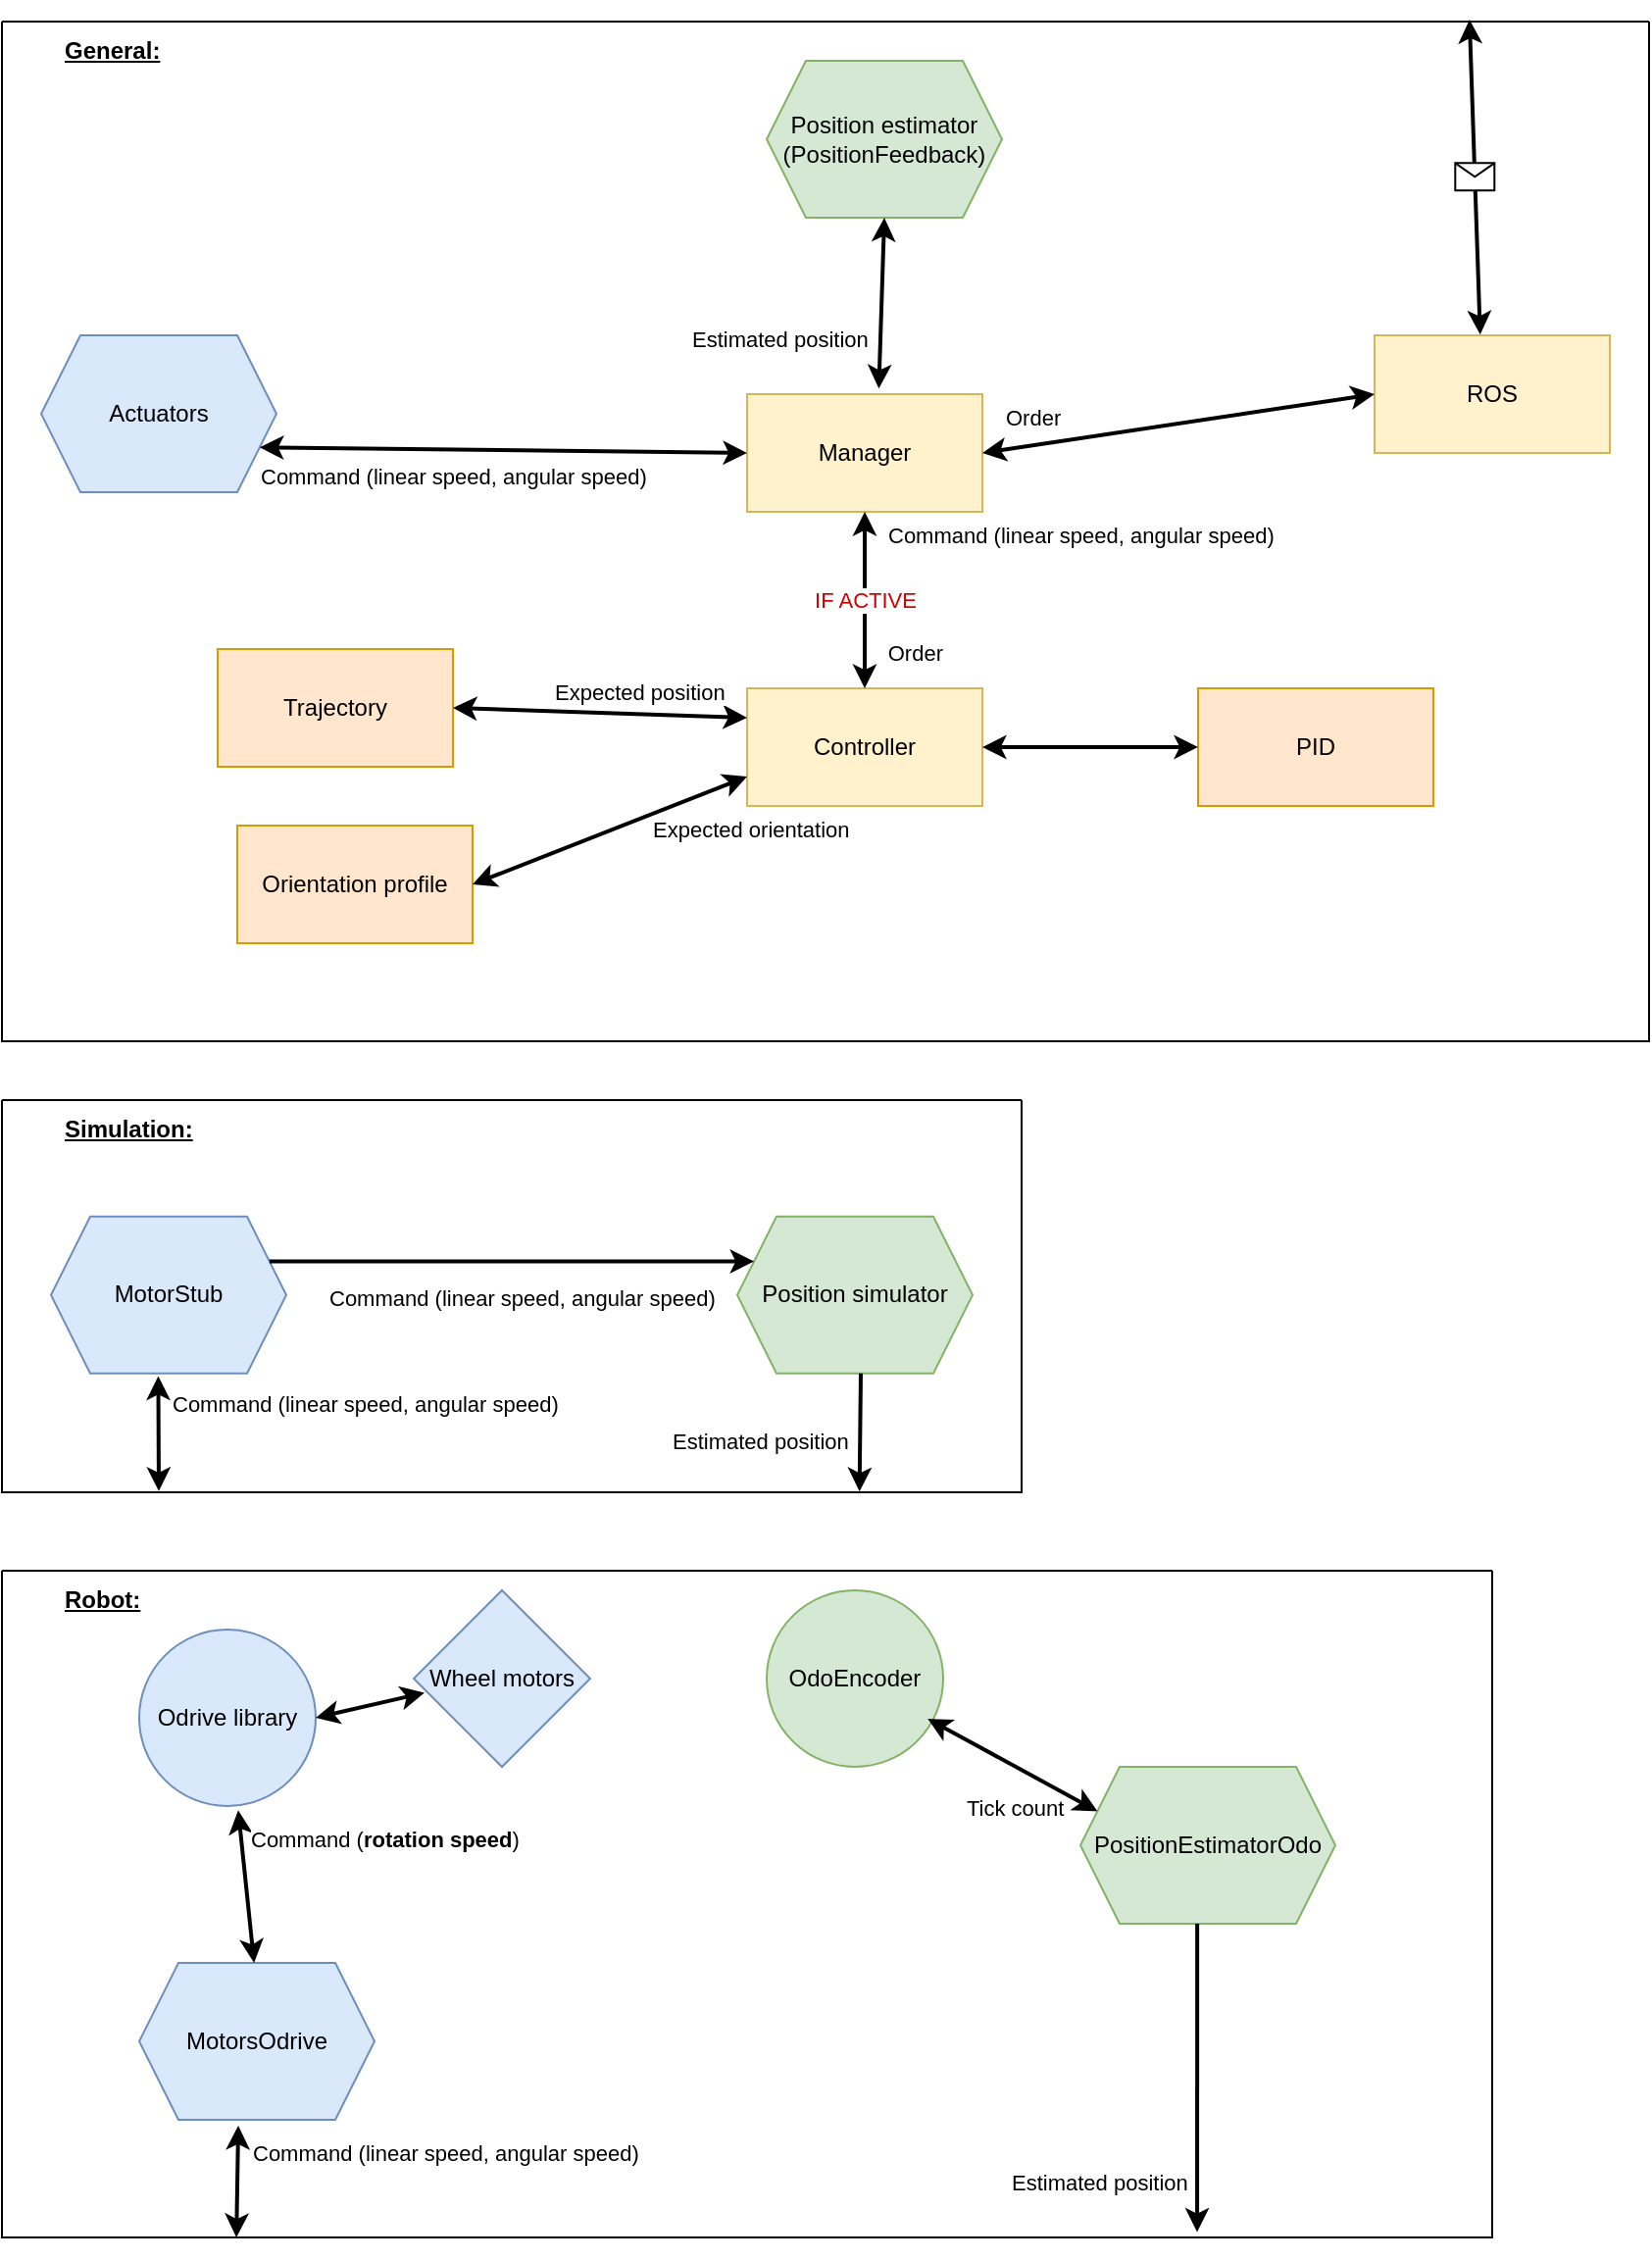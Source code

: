 <mxfile version="24.7.17">
  <diagram name="Page-1" id="yHgKQ9bQW7pYJJVfpE5G">
    <mxGraphModel dx="1114" dy="836" grid="1" gridSize="10" guides="1" tooltips="1" connect="1" arrows="1" fold="1" page="1" pageScale="1" pageWidth="850" pageHeight="1100" math="0" shadow="0">
      <root>
        <mxCell id="0" />
        <mxCell id="1" parent="0" />
        <mxCell id="NFa87qS9jPOEJHoXNlXV-98" value="" style="swimlane;startSize=0;" parent="1" vertex="1">
          <mxGeometry x="60" y="610" width="520" height="200" as="geometry" />
        </mxCell>
        <mxCell id="NFa87qS9jPOEJHoXNlXV-99" value="MotorStub" style="shape=hexagon;perimeter=hexagonPerimeter2;whiteSpace=wrap;html=1;fixedSize=1;fillColor=#dae8fc;strokeColor=#6c8ebf;" parent="NFa87qS9jPOEJHoXNlXV-98" vertex="1">
          <mxGeometry x="25" y="59.4" width="120" height="80" as="geometry" />
        </mxCell>
        <mxCell id="NFa87qS9jPOEJHoXNlXV-100" value="Position simulator" style="shape=hexagon;perimeter=hexagonPerimeter2;whiteSpace=wrap;html=1;fixedSize=1;fillColor=#d5e8d4;strokeColor=#82b366;" parent="NFa87qS9jPOEJHoXNlXV-98" vertex="1">
          <mxGeometry x="375" y="59.4" width="120" height="80" as="geometry" />
        </mxCell>
        <mxCell id="NFa87qS9jPOEJHoXNlXV-101" value="" style="endArrow=none;html=1;rounded=0;strokeWidth=2;startArrow=classic;startFill=1;exitX=0;exitY=0.25;exitDx=0;exitDy=0;entryX=1;entryY=0.25;entryDx=0;entryDy=0;endFill=0;" parent="NFa87qS9jPOEJHoXNlXV-98" source="NFa87qS9jPOEJHoXNlXV-100" target="NFa87qS9jPOEJHoXNlXV-99" edge="1">
          <mxGeometry relative="1" as="geometry">
            <mxPoint x="-124" y="109.4" as="sourcePoint" />
            <mxPoint x="125" y="112.4" as="targetPoint" />
          </mxGeometry>
        </mxCell>
        <mxCell id="NFa87qS9jPOEJHoXNlXV-102" value="&lt;div&gt;Command (linear speed, angular speed)&lt;br&gt;&lt;/div&gt;" style="edgeLabel;resizable=0;html=1;;align=left;verticalAlign=bottom;" parent="NFa87qS9jPOEJHoXNlXV-101" connectable="0" vertex="1">
          <mxGeometry x="-1" relative="1" as="geometry">
            <mxPoint x="-219" y="27" as="offset" />
          </mxGeometry>
        </mxCell>
        <mxCell id="NFa87qS9jPOEJHoXNlXV-105" value="Simulation:" style="text;html=1;align=left;verticalAlign=middle;whiteSpace=wrap;rounded=0;fontStyle=5" parent="NFa87qS9jPOEJHoXNlXV-98" vertex="1">
          <mxGeometry x="30" width="100" height="30" as="geometry" />
        </mxCell>
        <mxCell id="NFa87qS9jPOEJHoXNlXV-106" value="" style="endArrow=classic;html=1;rounded=0;strokeWidth=2;startArrow=classic;startFill=1;exitX=0.456;exitY=1.017;exitDx=0;exitDy=0;exitPerimeter=0;" parent="NFa87qS9jPOEJHoXNlXV-98" source="NFa87qS9jPOEJHoXNlXV-99" edge="1">
          <mxGeometry relative="1" as="geometry">
            <mxPoint x="55" y="159.4" as="sourcePoint" />
            <mxPoint x="80" y="199.4" as="targetPoint" />
          </mxGeometry>
        </mxCell>
        <mxCell id="NFa87qS9jPOEJHoXNlXV-107" value="&lt;div&gt;Command (linear speed, angular speed)&lt;br&gt;&lt;/div&gt;" style="edgeLabel;resizable=0;html=1;;align=left;verticalAlign=bottom;" parent="NFa87qS9jPOEJHoXNlXV-106" connectable="0" vertex="1">
          <mxGeometry x="-1" relative="1" as="geometry">
            <mxPoint x="5" y="23" as="offset" />
          </mxGeometry>
        </mxCell>
        <mxCell id="NFa87qS9jPOEJHoXNlXV-109" value="" style="endArrow=none;html=1;rounded=0;strokeWidth=2;startArrow=classic;startFill=1;entryX=0.5;entryY=1;entryDx=0;entryDy=0;endFill=0;exitX=0.841;exitY=0.998;exitDx=0;exitDy=0;exitPerimeter=0;" parent="NFa87qS9jPOEJHoXNlXV-98" source="NFa87qS9jPOEJHoXNlXV-98" edge="1">
          <mxGeometry relative="1" as="geometry">
            <mxPoint x="482.08" y="200.0" as="sourcePoint" />
            <mxPoint x="438" y="139.4" as="targetPoint" />
          </mxGeometry>
        </mxCell>
        <mxCell id="NFa87qS9jPOEJHoXNlXV-110" value="Estimated position" style="edgeLabel;resizable=0;html=1;;align=left;verticalAlign=bottom;" parent="NFa87qS9jPOEJHoXNlXV-109" connectable="0" vertex="1">
          <mxGeometry x="-1" relative="1" as="geometry">
            <mxPoint x="-97" y="-17" as="offset" />
          </mxGeometry>
        </mxCell>
        <mxCell id="NFa87qS9jPOEJHoXNlXV-111" value="" style="swimlane;startSize=0;" parent="1" vertex="1">
          <mxGeometry x="60" y="850" width="760" height="340" as="geometry" />
        </mxCell>
        <mxCell id="NFa87qS9jPOEJHoXNlXV-112" value="MotorsOdrive" style="shape=hexagon;perimeter=hexagonPerimeter2;whiteSpace=wrap;html=1;fixedSize=1;fillColor=#dae8fc;strokeColor=#6c8ebf;" parent="NFa87qS9jPOEJHoXNlXV-111" vertex="1">
          <mxGeometry x="70" y="200" width="120" height="80" as="geometry" />
        </mxCell>
        <mxCell id="NFa87qS9jPOEJHoXNlXV-113" value="PositionEstimatorOdo" style="shape=hexagon;perimeter=hexagonPerimeter2;whiteSpace=wrap;html=1;fixedSize=1;fillColor=#d5e8d4;strokeColor=#82b366;" parent="NFa87qS9jPOEJHoXNlXV-111" vertex="1">
          <mxGeometry x="550" y="100" width="130" height="80" as="geometry" />
        </mxCell>
        <mxCell id="NFa87qS9jPOEJHoXNlXV-116" value="Robot:" style="text;html=1;align=left;verticalAlign=middle;whiteSpace=wrap;rounded=0;fontStyle=5" parent="NFa87qS9jPOEJHoXNlXV-111" vertex="1">
          <mxGeometry x="30" width="100" height="30" as="geometry" />
        </mxCell>
        <mxCell id="NFa87qS9jPOEJHoXNlXV-126" value="Odrive library" style="ellipse;whiteSpace=wrap;html=1;aspect=fixed;fillColor=#dae8fc;strokeColor=#6c8ebf;" parent="NFa87qS9jPOEJHoXNlXV-111" vertex="1">
          <mxGeometry x="70" y="30" width="90" height="90" as="geometry" />
        </mxCell>
        <mxCell id="NFa87qS9jPOEJHoXNlXV-127" value="" style="endArrow=classic;html=1;rounded=0;strokeWidth=2;startArrow=classic;startFill=1;exitX=0.421;exitY=1.037;exitDx=0;exitDy=0;exitPerimeter=0;" parent="NFa87qS9jPOEJHoXNlXV-111" source="NFa87qS9jPOEJHoXNlXV-112" edge="1">
          <mxGeometry relative="1" as="geometry">
            <mxPoint x="119.58" y="281" as="sourcePoint" />
            <mxPoint x="119.58" y="340" as="targetPoint" />
          </mxGeometry>
        </mxCell>
        <mxCell id="NFa87qS9jPOEJHoXNlXV-128" value="&lt;div&gt;Command (linear speed, angular speed)&lt;br&gt;&lt;/div&gt;" style="edgeLabel;resizable=0;html=1;;align=left;verticalAlign=bottom;" parent="NFa87qS9jPOEJHoXNlXV-127" connectable="0" vertex="1">
          <mxGeometry x="-1" relative="1" as="geometry">
            <mxPoint x="5" y="23" as="offset" />
          </mxGeometry>
        </mxCell>
        <mxCell id="NFa87qS9jPOEJHoXNlXV-130" value="" style="endArrow=classic;html=1;rounded=0;strokeWidth=2;startArrow=classic;startFill=1;exitX=0.561;exitY=1.024;exitDx=0;exitDy=0;exitPerimeter=0;" parent="NFa87qS9jPOEJHoXNlXV-111" source="NFa87qS9jPOEJHoXNlXV-126" edge="1">
          <mxGeometry relative="1" as="geometry">
            <mxPoint x="130" y="143" as="sourcePoint" />
            <mxPoint x="128.58" y="200" as="targetPoint" />
          </mxGeometry>
        </mxCell>
        <mxCell id="NFa87qS9jPOEJHoXNlXV-131" value="&lt;div&gt;Command (&lt;b&gt;rotation speed&lt;/b&gt;)&lt;br&gt;&lt;/div&gt;" style="edgeLabel;resizable=0;html=1;;align=left;verticalAlign=bottom;" parent="NFa87qS9jPOEJHoXNlXV-130" connectable="0" vertex="1">
          <mxGeometry x="-1" relative="1" as="geometry">
            <mxPoint x="5" y="23" as="offset" />
          </mxGeometry>
        </mxCell>
        <mxCell id="NFa87qS9jPOEJHoXNlXV-137" value="Wheel motors" style="rhombus;whiteSpace=wrap;html=1;fillColor=#dae8fc;strokeColor=#6c8ebf;" parent="NFa87qS9jPOEJHoXNlXV-111" vertex="1">
          <mxGeometry x="210" y="10" width="90" height="90" as="geometry" />
        </mxCell>
        <mxCell id="NFa87qS9jPOEJHoXNlXV-138" value="" style="endArrow=classic;html=1;rounded=0;strokeWidth=2;startArrow=classic;startFill=1;exitX=1;exitY=0.5;exitDx=0;exitDy=0;entryX=0.061;entryY=0.58;entryDx=0;entryDy=0;entryPerimeter=0;" parent="NFa87qS9jPOEJHoXNlXV-111" source="NFa87qS9jPOEJHoXNlXV-126" target="NFa87qS9jPOEJHoXNlXV-137" edge="1">
          <mxGeometry relative="1" as="geometry">
            <mxPoint x="130" y="132" as="sourcePoint" />
            <mxPoint x="138.58" y="210" as="targetPoint" />
          </mxGeometry>
        </mxCell>
        <mxCell id="NFa87qS9jPOEJHoXNlXV-139" value="&lt;div&gt;&lt;br&gt;&lt;/div&gt;" style="edgeLabel;resizable=0;html=1;;align=left;verticalAlign=bottom;" parent="NFa87qS9jPOEJHoXNlXV-138" connectable="0" vertex="1">
          <mxGeometry x="-1" relative="1" as="geometry">
            <mxPoint x="5" y="23" as="offset" />
          </mxGeometry>
        </mxCell>
        <mxCell id="NFa87qS9jPOEJHoXNlXV-142" value="OdoEncoder" style="ellipse;whiteSpace=wrap;html=1;fillColor=#d5e8d4;strokeColor=#82b366;" parent="NFa87qS9jPOEJHoXNlXV-111" vertex="1">
          <mxGeometry x="390" y="10" width="90" height="90" as="geometry" />
        </mxCell>
        <mxCell id="NFa87qS9jPOEJHoXNlXV-143" value="" style="endArrow=classic;html=1;rounded=0;strokeWidth=2;startArrow=classic;startFill=1;exitX=0.913;exitY=0.728;exitDx=0;exitDy=0;entryX=0;entryY=0.25;entryDx=0;entryDy=0;exitPerimeter=0;" parent="NFa87qS9jPOEJHoXNlXV-111" source="NFa87qS9jPOEJHoXNlXV-142" target="NFa87qS9jPOEJHoXNlXV-113" edge="1">
          <mxGeometry relative="1" as="geometry">
            <mxPoint x="450.001" y="169.996" as="sourcePoint" />
            <mxPoint x="542.051" y="205.737" as="targetPoint" />
          </mxGeometry>
        </mxCell>
        <mxCell id="NFa87qS9jPOEJHoXNlXV-144" value="&lt;div&gt;Tick count&lt;/div&gt;" style="edgeLabel;resizable=0;html=1;;align=left;verticalAlign=bottom;" parent="NFa87qS9jPOEJHoXNlXV-143" connectable="0" vertex="1">
          <mxGeometry x="-1" relative="1" as="geometry">
            <mxPoint x="18" y="54" as="offset" />
          </mxGeometry>
        </mxCell>
        <mxCell id="NFa87qS9jPOEJHoXNlXV-146" value="" style="endArrow=none;html=1;rounded=0;strokeWidth=2;startArrow=classic;startFill=1;entryX=0.5;entryY=1;entryDx=0;entryDy=0;endFill=0;exitX=0.802;exitY=0.992;exitDx=0;exitDy=0;exitPerimeter=0;" parent="NFa87qS9jPOEJHoXNlXV-111" source="NFa87qS9jPOEJHoXNlXV-111" edge="1">
          <mxGeometry relative="1" as="geometry">
            <mxPoint x="609.58" y="241" as="sourcePoint" />
            <mxPoint x="609.58" y="180" as="targetPoint" />
          </mxGeometry>
        </mxCell>
        <mxCell id="NFa87qS9jPOEJHoXNlXV-147" value="Estimated position" style="edgeLabel;resizable=0;html=1;;align=left;verticalAlign=bottom;" parent="NFa87qS9jPOEJHoXNlXV-146" connectable="0" vertex="1">
          <mxGeometry x="-1" relative="1" as="geometry">
            <mxPoint x="-97" y="-17" as="offset" />
          </mxGeometry>
        </mxCell>
        <mxCell id="NFa87qS9jPOEJHoXNlXV-148" value="" style="swimlane;startSize=0;" parent="1" vertex="1">
          <mxGeometry x="60" y="60" width="840" height="520" as="geometry" />
        </mxCell>
        <mxCell id="NFa87qS9jPOEJHoXNlXV-149" value="Manager" style="rounded=0;whiteSpace=wrap;html=1;fillColor=#fff2cc;strokeColor=#d6b656;" parent="NFa87qS9jPOEJHoXNlXV-148" vertex="1">
          <mxGeometry x="380" y="190" width="120" height="60" as="geometry" />
        </mxCell>
        <mxCell id="NFa87qS9jPOEJHoXNlXV-150" value="Controller" style="rounded=0;whiteSpace=wrap;html=1;fillColor=#fff2cc;strokeColor=#d6b656;" parent="NFa87qS9jPOEJHoXNlXV-148" vertex="1">
          <mxGeometry x="380" y="340" width="120" height="60" as="geometry" />
        </mxCell>
        <mxCell id="NFa87qS9jPOEJHoXNlXV-151" value="PID" style="rounded=0;whiteSpace=wrap;html=1;fillColor=#ffe6cc;strokeColor=#d79b00;" parent="NFa87qS9jPOEJHoXNlXV-148" vertex="1">
          <mxGeometry x="610" y="340" width="120" height="60" as="geometry" />
        </mxCell>
        <mxCell id="NFa87qS9jPOEJHoXNlXV-152" value="Position estimator&lt;div&gt;(PositionFeedback)&lt;/div&gt;" style="shape=hexagon;perimeter=hexagonPerimeter2;whiteSpace=wrap;html=1;fixedSize=1;fillColor=#d5e8d4;strokeColor=#82b366;" parent="NFa87qS9jPOEJHoXNlXV-148" vertex="1">
          <mxGeometry x="390" y="20" width="120" height="80" as="geometry" />
        </mxCell>
        <mxCell id="NFa87qS9jPOEJHoXNlXV-153" value="Actuators" style="shape=hexagon;perimeter=hexagonPerimeter2;whiteSpace=wrap;html=1;fixedSize=1;fillColor=#dae8fc;strokeColor=#6c8ebf;" parent="NFa87qS9jPOEJHoXNlXV-148" vertex="1">
          <mxGeometry x="20" y="160" width="120" height="80" as="geometry" />
        </mxCell>
        <mxCell id="NFa87qS9jPOEJHoXNlXV-154" value="Trajectory" style="rounded=0;whiteSpace=wrap;html=1;fillColor=#ffe6cc;strokeColor=#d79b00;" parent="NFa87qS9jPOEJHoXNlXV-148" vertex="1">
          <mxGeometry x="110" y="320" width="120" height="60" as="geometry" />
        </mxCell>
        <mxCell id="NFa87qS9jPOEJHoXNlXV-155" value="Orientation profile" style="rounded=0;whiteSpace=wrap;html=1;fillColor=#ffe6cc;strokeColor=#d79b00;" parent="NFa87qS9jPOEJHoXNlXV-148" vertex="1">
          <mxGeometry x="120" y="410" width="120" height="60" as="geometry" />
        </mxCell>
        <mxCell id="NFa87qS9jPOEJHoXNlXV-156" value="" style="endArrow=classic;html=1;rounded=0;strokeWidth=2;startArrow=classic;startFill=1;exitX=0.5;exitY=1;exitDx=0;exitDy=0;entryX=0.5;entryY=0;entryDx=0;entryDy=0;" parent="NFa87qS9jPOEJHoXNlXV-148" source="NFa87qS9jPOEJHoXNlXV-149" target="NFa87qS9jPOEJHoXNlXV-150" edge="1">
          <mxGeometry relative="1" as="geometry">
            <mxPoint x="370" y="270" as="sourcePoint" />
            <mxPoint x="530" y="270" as="targetPoint" />
          </mxGeometry>
        </mxCell>
        <mxCell id="NFa87qS9jPOEJHoXNlXV-157" value="IF ACTIVE" style="edgeLabel;resizable=0;html=1;;align=center;verticalAlign=middle;fontColor=#CC0000;" parent="NFa87qS9jPOEJHoXNlXV-156" connectable="0" vertex="1">
          <mxGeometry relative="1" as="geometry" />
        </mxCell>
        <mxCell id="NFa87qS9jPOEJHoXNlXV-158" value="Command (linear speed, angular speed)" style="edgeLabel;resizable=0;html=1;;align=left;verticalAlign=bottom;" parent="NFa87qS9jPOEJHoXNlXV-156" connectable="0" vertex="1">
          <mxGeometry x="-1" relative="1" as="geometry">
            <mxPoint x="10" y="20" as="offset" />
          </mxGeometry>
        </mxCell>
        <mxCell id="NFa87qS9jPOEJHoXNlXV-159" value="Order" style="edgeLabel;resizable=0;html=1;;align=right;verticalAlign=bottom;" parent="NFa87qS9jPOEJHoXNlXV-156" connectable="0" vertex="1">
          <mxGeometry x="1" relative="1" as="geometry">
            <mxPoint x="40" y="-10" as="offset" />
          </mxGeometry>
        </mxCell>
        <mxCell id="NFa87qS9jPOEJHoXNlXV-160" value="" style="endArrow=classic;html=1;rounded=0;strokeWidth=2;startArrow=classic;startFill=1;exitX=1;exitY=0.75;exitDx=0;exitDy=0;entryX=0;entryY=0.5;entryDx=0;entryDy=0;" parent="NFa87qS9jPOEJHoXNlXV-148" source="NFa87qS9jPOEJHoXNlXV-153" target="NFa87qS9jPOEJHoXNlXV-149" edge="1">
          <mxGeometry relative="1" as="geometry">
            <mxPoint x="450" y="260" as="sourcePoint" />
            <mxPoint x="450" y="350" as="targetPoint" />
          </mxGeometry>
        </mxCell>
        <mxCell id="NFa87qS9jPOEJHoXNlXV-161" value="&lt;div&gt;Command (linear speed, angular speed)&lt;br&gt;&lt;/div&gt;" style="edgeLabel;resizable=0;html=1;;align=left;verticalAlign=bottom;" parent="NFa87qS9jPOEJHoXNlXV-160" connectable="0" vertex="1">
          <mxGeometry x="-1" relative="1" as="geometry">
            <mxPoint x="-1" y="23" as="offset" />
          </mxGeometry>
        </mxCell>
        <mxCell id="NFa87qS9jPOEJHoXNlXV-163" value="" style="endArrow=classic;html=1;rounded=0;strokeWidth=2;startArrow=classic;startFill=1;exitX=0.56;exitY=-0.047;exitDx=0;exitDy=0;entryX=0.5;entryY=1;entryDx=0;entryDy=0;exitPerimeter=0;endFill=1;" parent="NFa87qS9jPOEJHoXNlXV-148" source="NFa87qS9jPOEJHoXNlXV-149" target="NFa87qS9jPOEJHoXNlXV-152" edge="1">
          <mxGeometry relative="1" as="geometry">
            <mxPoint x="211" y="217" as="sourcePoint" />
            <mxPoint x="390" y="230" as="targetPoint" />
          </mxGeometry>
        </mxCell>
        <mxCell id="NFa87qS9jPOEJHoXNlXV-164" value="Estimated position" style="edgeLabel;resizable=0;html=1;;align=left;verticalAlign=bottom;" parent="NFa87qS9jPOEJHoXNlXV-163" connectable="0" vertex="1">
          <mxGeometry x="-1" relative="1" as="geometry">
            <mxPoint x="-97" y="-17" as="offset" />
          </mxGeometry>
        </mxCell>
        <mxCell id="NFa87qS9jPOEJHoXNlXV-165" value="" style="endArrow=classic;html=1;rounded=0;strokeWidth=2;startArrow=classic;startFill=1;exitX=0;exitY=0.75;exitDx=0;exitDy=0;entryX=1;entryY=0.5;entryDx=0;entryDy=0;endFill=1;" parent="NFa87qS9jPOEJHoXNlXV-148" source="NFa87qS9jPOEJHoXNlXV-150" target="NFa87qS9jPOEJHoXNlXV-155" edge="1">
          <mxGeometry relative="1" as="geometry">
            <mxPoint x="330" y="340" as="sourcePoint" />
            <mxPoint x="330" y="430" as="targetPoint" />
          </mxGeometry>
        </mxCell>
        <mxCell id="NFa87qS9jPOEJHoXNlXV-166" value="Expected orientation" style="edgeLabel;resizable=0;html=1;;align=left;verticalAlign=bottom;" parent="NFa87qS9jPOEJHoXNlXV-165" connectable="0" vertex="1">
          <mxGeometry x="-1" relative="1" as="geometry">
            <mxPoint x="-50" y="35" as="offset" />
          </mxGeometry>
        </mxCell>
        <mxCell id="NFa87qS9jPOEJHoXNlXV-167" value="" style="endArrow=classic;html=1;rounded=0;strokeWidth=2;startArrow=classic;startFill=1;exitX=0;exitY=0.25;exitDx=0;exitDy=0;entryX=1;entryY=0.5;entryDx=0;entryDy=0;endFill=1;" parent="NFa87qS9jPOEJHoXNlXV-148" source="NFa87qS9jPOEJHoXNlXV-150" target="NFa87qS9jPOEJHoXNlXV-154" edge="1">
          <mxGeometry relative="1" as="geometry">
            <mxPoint x="460" y="270" as="sourcePoint" />
            <mxPoint x="460" y="360" as="targetPoint" />
          </mxGeometry>
        </mxCell>
        <mxCell id="NFa87qS9jPOEJHoXNlXV-168" value="Expected position" style="edgeLabel;resizable=0;html=1;;align=left;verticalAlign=bottom;" parent="NFa87qS9jPOEJHoXNlXV-167" connectable="0" vertex="1">
          <mxGeometry x="-1" relative="1" as="geometry">
            <mxPoint x="-100" y="-5" as="offset" />
          </mxGeometry>
        </mxCell>
        <mxCell id="NFa87qS9jPOEJHoXNlXV-169" value="" style="endArrow=classic;html=1;rounded=0;strokeWidth=2;startArrow=classic;startFill=1;exitX=0;exitY=0.5;exitDx=0;exitDy=0;entryX=1;entryY=0.5;entryDx=0;entryDy=0;" parent="NFa87qS9jPOEJHoXNlXV-148" source="NFa87qS9jPOEJHoXNlXV-151" target="NFa87qS9jPOEJHoXNlXV-150" edge="1">
          <mxGeometry relative="1" as="geometry">
            <mxPoint x="450" y="260" as="sourcePoint" />
            <mxPoint x="450" y="350" as="targetPoint" />
          </mxGeometry>
        </mxCell>
        <mxCell id="NFa87qS9jPOEJHoXNlXV-171" value="ROS" style="rounded=0;whiteSpace=wrap;html=1;fillColor=#fff2cc;strokeColor=#d6b656;" parent="NFa87qS9jPOEJHoXNlXV-148" vertex="1">
          <mxGeometry x="700" y="160" width="120" height="60" as="geometry" />
        </mxCell>
        <mxCell id="NFa87qS9jPOEJHoXNlXV-172" value="" style="endArrow=classic;html=1;rounded=0;strokeWidth=2;startArrow=classic;startFill=1;entryX=1;entryY=0.5;entryDx=0;entryDy=0;" parent="NFa87qS9jPOEJHoXNlXV-148" target="NFa87qS9jPOEJHoXNlXV-149" edge="1">
          <mxGeometry relative="1" as="geometry">
            <mxPoint x="700" y="190" as="sourcePoint" />
            <mxPoint x="590" y="190" as="targetPoint" />
          </mxGeometry>
        </mxCell>
        <mxCell id="NFa87qS9jPOEJHoXNlXV-173" value="Order" style="edgeLabel;resizable=0;html=1;;align=left;verticalAlign=bottom;" parent="NFa87qS9jPOEJHoXNlXV-172" connectable="0" vertex="1">
          <mxGeometry x="-1" relative="1" as="geometry">
            <mxPoint x="-190" y="20" as="offset" />
          </mxGeometry>
        </mxCell>
        <mxCell id="NFa87qS9jPOEJHoXNlXV-182" value="" style="endArrow=classic;html=1;rounded=0;exitX=0.449;exitY=-0.006;exitDx=0;exitDy=0;exitPerimeter=0;entryX=0.891;entryY=-0.002;entryDx=0;entryDy=0;entryPerimeter=0;strokeWidth=2;startArrow=classic;startFill=1;" parent="NFa87qS9jPOEJHoXNlXV-148" source="NFa87qS9jPOEJHoXNlXV-171" target="NFa87qS9jPOEJHoXNlXV-148" edge="1">
          <mxGeometry relative="1" as="geometry">
            <mxPoint x="680" y="120" as="sourcePoint" />
            <mxPoint x="780" y="120" as="targetPoint" />
          </mxGeometry>
        </mxCell>
        <mxCell id="NFa87qS9jPOEJHoXNlXV-183" value="" style="shape=message;html=1;outlineConnect=0;" parent="NFa87qS9jPOEJHoXNlXV-182" vertex="1">
          <mxGeometry width="20" height="14" relative="1" as="geometry">
            <mxPoint x="-10" y="-7" as="offset" />
          </mxGeometry>
        </mxCell>
        <mxCell id="NFa87qS9jPOEJHoXNlXV-175" value="General:" style="text;html=1;align=left;verticalAlign=middle;whiteSpace=wrap;rounded=0;fontStyle=5" parent="1" vertex="1">
          <mxGeometry x="90" y="60" width="100" height="30" as="geometry" />
        </mxCell>
      </root>
    </mxGraphModel>
  </diagram>
</mxfile>
